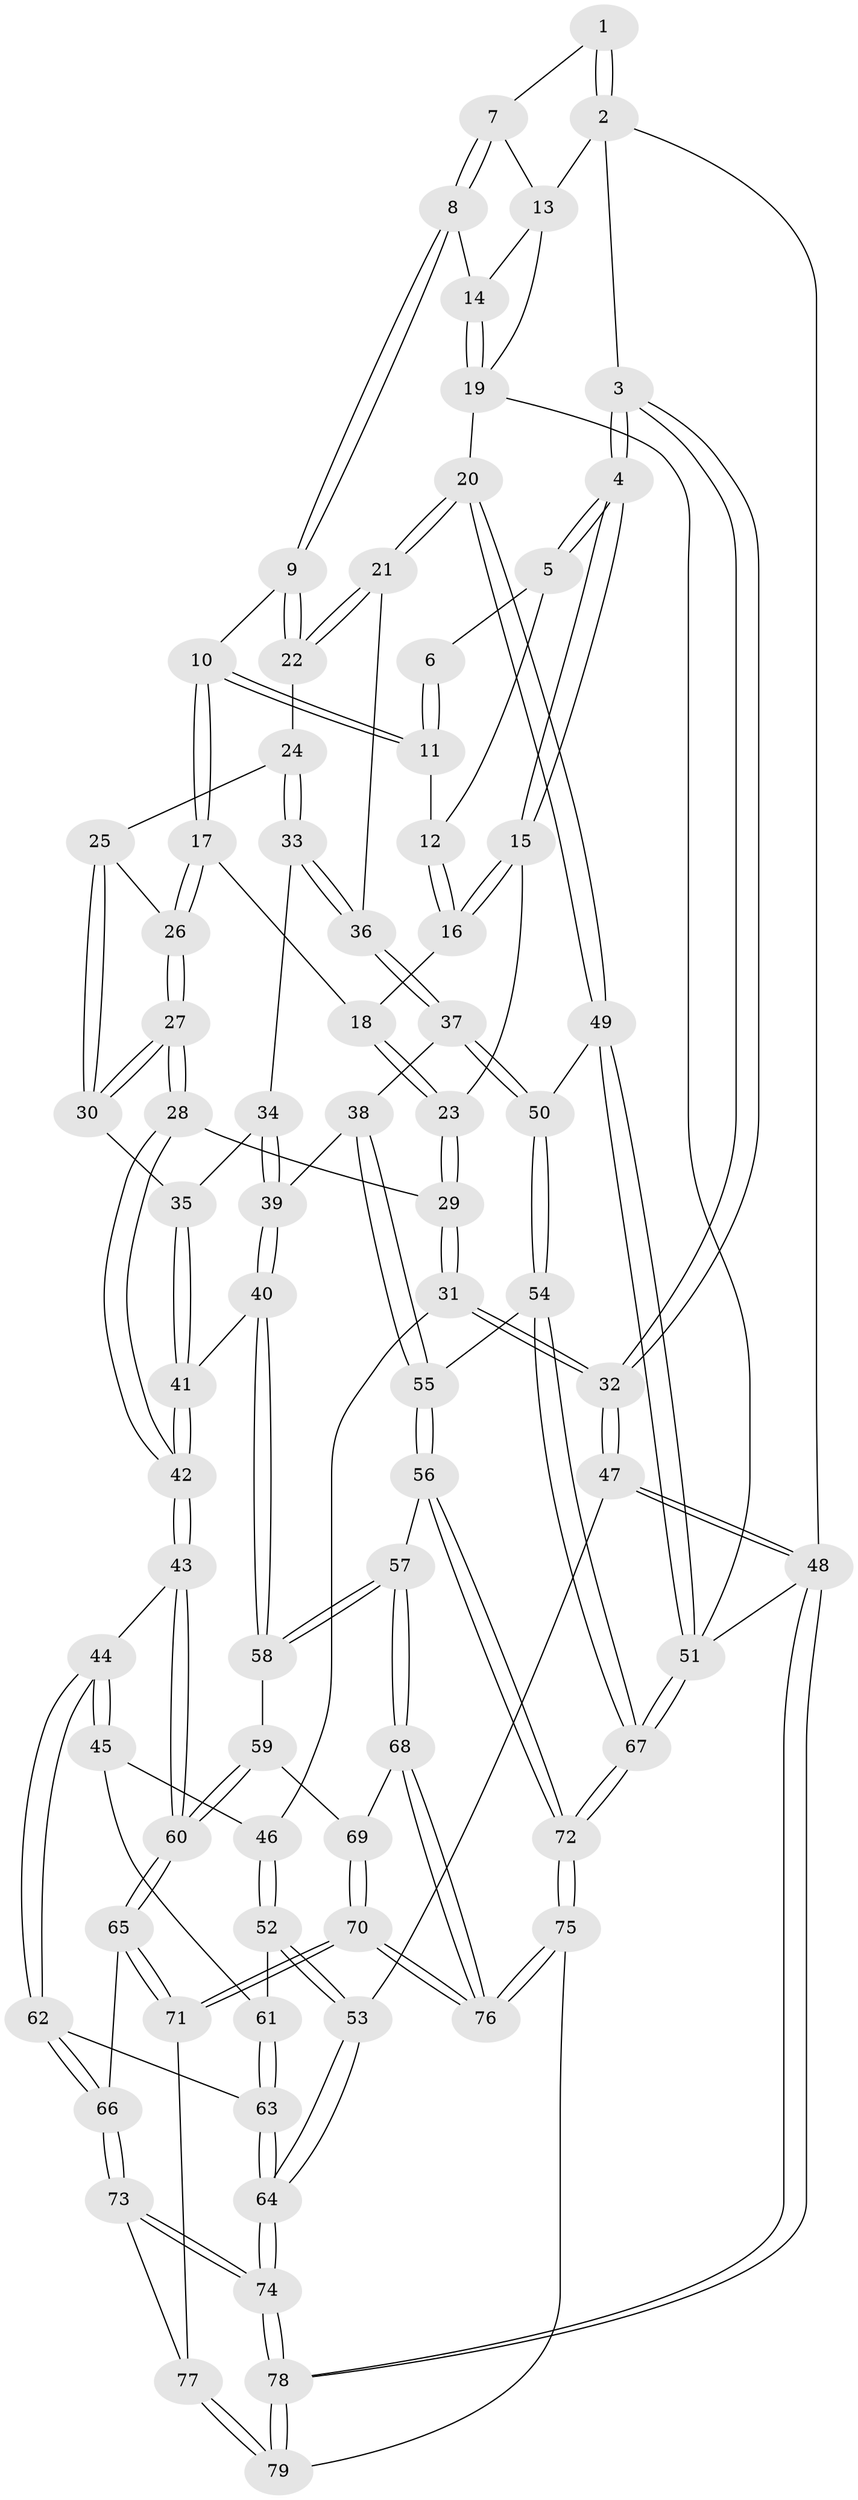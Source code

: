 // Generated by graph-tools (version 1.1) at 2025/02/03/09/25 05:02:08]
// undirected, 79 vertices, 194 edges
graph export_dot {
graph [start="1"]
  node [color=gray90,style=filled];
  1 [pos="+0.4583255731862135+0"];
  2 [pos="+0+0"];
  3 [pos="+0+0.012489331627711462"];
  4 [pos="+0+0.04921540397107319"];
  5 [pos="+0.34258518167918456+0.03384224454502356"];
  6 [pos="+0.4467065099976422+0"];
  7 [pos="+0.6731945269891488+0"];
  8 [pos="+0.7084637226238581+0.06805219085680647"];
  9 [pos="+0.6503221998015632+0.20182872493859133"];
  10 [pos="+0.48610376838232394+0.18749762398854714"];
  11 [pos="+0.4465022852220103+0.0818178102832109"];
  12 [pos="+0.316205151998744+0.138894820104328"];
  13 [pos="+0.8572218228360039+0"];
  14 [pos="+0.9458003716231421+0.15572105170824427"];
  15 [pos="+0+0.108351729488523"];
  16 [pos="+0.2821538223964223+0.20437931617459545"];
  17 [pos="+0.34501232880897964+0.25684176473736375"];
  18 [pos="+0.31582338422045847+0.23806500141061052"];
  19 [pos="+1+0.2675299392153015"];
  20 [pos="+1+0.334064825548098"];
  21 [pos="+1+0.3358100258451382"];
  22 [pos="+0.6644263962575543+0.2789796787665292"];
  23 [pos="+0.19279057695695376+0.3835388931278284"];
  24 [pos="+0.6541095863866337+0.32199367529894024"];
  25 [pos="+0.5290487901774261+0.3282559868753712"];
  26 [pos="+0.3530826476060253+0.2827421888293157"];
  27 [pos="+0.36835940121879635+0.41430283691116654"];
  28 [pos="+0.30903083757127764+0.4829614151399695"];
  29 [pos="+0.20855041278644684+0.4844383290721386"];
  30 [pos="+0.37477835520938246+0.41572865492894884"];
  31 [pos="+0.12023217965241721+0.5315423824452455"];
  32 [pos="+0+0.5407886052665319"];
  33 [pos="+0.6538592338375154+0.3655809700984287"];
  34 [pos="+0.616416970408305+0.39451797166614305"];
  35 [pos="+0.4714775887714557+0.4511411018671301"];
  36 [pos="+0.7486116454196939+0.49487810501163554"];
  37 [pos="+0.748576504838291+0.4962577510182112"];
  38 [pos="+0.5537526659799856+0.6374063650765002"];
  39 [pos="+0.5316593623949801+0.635691683312455"];
  40 [pos="+0.5277318407030476+0.6364356399331628"];
  41 [pos="+0.5193396912706887+0.6341928905588862"];
  42 [pos="+0.3800995446941618+0.65638594205035"];
  43 [pos="+0.3577204915227382+0.6867939969927487"];
  44 [pos="+0.3507243235275933+0.6903057569040981"];
  45 [pos="+0.32122497457764654+0.6889654588470118"];
  46 [pos="+0.20587684462777306+0.6488926497147809"];
  47 [pos="+0+0.6854122396250774"];
  48 [pos="+0+1"];
  49 [pos="+1+0.5923957367559234"];
  50 [pos="+0.8247837367101635+0.6684925536022058"];
  51 [pos="+1+1"];
  52 [pos="+0.1488782371633133+0.7499553898526634"];
  53 [pos="+0.0922390808949005+0.7718851679878154"];
  54 [pos="+0.7890123566538805+0.7374504333015739"];
  55 [pos="+0.7252387932454768+0.7470736009177634"];
  56 [pos="+0.6416163190053893+0.8355653913335881"];
  57 [pos="+0.6008502394172573+0.8446088692899094"];
  58 [pos="+0.5309029772169243+0.7530323185024386"];
  59 [pos="+0.4573686058508392+0.8274886595325183"];
  60 [pos="+0.4345540763241608+0.8251881916484509"];
  61 [pos="+0.19858402149919988+0.7586534570094998"];
  62 [pos="+0.2873066017187445+0.8317068032382559"];
  63 [pos="+0.25976141564664573+0.8415149476523481"];
  64 [pos="+0.180229407158854+0.9163789849543444"];
  65 [pos="+0.3829732780348023+0.8953757971357375"];
  66 [pos="+0.35210756799967197+0.885812988671502"];
  67 [pos="+1+1"];
  68 [pos="+0.5589816493709004+0.8842526854961891"];
  69 [pos="+0.47506135957014295+0.8415396364465512"];
  70 [pos="+0.45517536001553194+1"];
  71 [pos="+0.3966821304427388+0.9316784530028905"];
  72 [pos="+0.8701403553895513+1"];
  73 [pos="+0.28478971451987795+0.9473776400811604"];
  74 [pos="+0.17976204767357495+0.9200288087322783"];
  75 [pos="+0.5407492577373535+1"];
  76 [pos="+0.5159594057752431+1"];
  77 [pos="+0.3081076735906105+0.9765149430289165"];
  78 [pos="+0+1"];
  79 [pos="+0.3237510220947528+1"];
  1 -- 2;
  1 -- 2;
  1 -- 7;
  2 -- 3;
  2 -- 13;
  2 -- 48;
  3 -- 4;
  3 -- 4;
  3 -- 32;
  3 -- 32;
  4 -- 5;
  4 -- 5;
  4 -- 15;
  4 -- 15;
  5 -- 6;
  5 -- 12;
  6 -- 11;
  6 -- 11;
  7 -- 8;
  7 -- 8;
  7 -- 13;
  8 -- 9;
  8 -- 9;
  8 -- 14;
  9 -- 10;
  9 -- 22;
  9 -- 22;
  10 -- 11;
  10 -- 11;
  10 -- 17;
  10 -- 17;
  11 -- 12;
  12 -- 16;
  12 -- 16;
  13 -- 14;
  13 -- 19;
  14 -- 19;
  14 -- 19;
  15 -- 16;
  15 -- 16;
  15 -- 23;
  16 -- 18;
  17 -- 18;
  17 -- 26;
  17 -- 26;
  18 -- 23;
  18 -- 23;
  19 -- 20;
  19 -- 51;
  20 -- 21;
  20 -- 21;
  20 -- 49;
  20 -- 49;
  21 -- 22;
  21 -- 22;
  21 -- 36;
  22 -- 24;
  23 -- 29;
  23 -- 29;
  24 -- 25;
  24 -- 33;
  24 -- 33;
  25 -- 26;
  25 -- 30;
  25 -- 30;
  26 -- 27;
  26 -- 27;
  27 -- 28;
  27 -- 28;
  27 -- 30;
  27 -- 30;
  28 -- 29;
  28 -- 42;
  28 -- 42;
  29 -- 31;
  29 -- 31;
  30 -- 35;
  31 -- 32;
  31 -- 32;
  31 -- 46;
  32 -- 47;
  32 -- 47;
  33 -- 34;
  33 -- 36;
  33 -- 36;
  34 -- 35;
  34 -- 39;
  34 -- 39;
  35 -- 41;
  35 -- 41;
  36 -- 37;
  36 -- 37;
  37 -- 38;
  37 -- 50;
  37 -- 50;
  38 -- 39;
  38 -- 55;
  38 -- 55;
  39 -- 40;
  39 -- 40;
  40 -- 41;
  40 -- 58;
  40 -- 58;
  41 -- 42;
  41 -- 42;
  42 -- 43;
  42 -- 43;
  43 -- 44;
  43 -- 60;
  43 -- 60;
  44 -- 45;
  44 -- 45;
  44 -- 62;
  44 -- 62;
  45 -- 46;
  45 -- 61;
  46 -- 52;
  46 -- 52;
  47 -- 48;
  47 -- 48;
  47 -- 53;
  48 -- 78;
  48 -- 78;
  48 -- 51;
  49 -- 50;
  49 -- 51;
  49 -- 51;
  50 -- 54;
  50 -- 54;
  51 -- 67;
  51 -- 67;
  52 -- 53;
  52 -- 53;
  52 -- 61;
  53 -- 64;
  53 -- 64;
  54 -- 55;
  54 -- 67;
  54 -- 67;
  55 -- 56;
  55 -- 56;
  56 -- 57;
  56 -- 72;
  56 -- 72;
  57 -- 58;
  57 -- 58;
  57 -- 68;
  57 -- 68;
  58 -- 59;
  59 -- 60;
  59 -- 60;
  59 -- 69;
  60 -- 65;
  60 -- 65;
  61 -- 63;
  61 -- 63;
  62 -- 63;
  62 -- 66;
  62 -- 66;
  63 -- 64;
  63 -- 64;
  64 -- 74;
  64 -- 74;
  65 -- 66;
  65 -- 71;
  65 -- 71;
  66 -- 73;
  66 -- 73;
  67 -- 72;
  67 -- 72;
  68 -- 69;
  68 -- 76;
  68 -- 76;
  69 -- 70;
  69 -- 70;
  70 -- 71;
  70 -- 71;
  70 -- 76;
  70 -- 76;
  71 -- 77;
  72 -- 75;
  72 -- 75;
  73 -- 74;
  73 -- 74;
  73 -- 77;
  74 -- 78;
  74 -- 78;
  75 -- 76;
  75 -- 76;
  75 -- 79;
  77 -- 79;
  77 -- 79;
  78 -- 79;
  78 -- 79;
}
